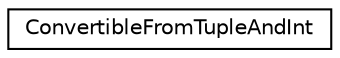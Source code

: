 digraph "Graphical Class Hierarchy"
{
  edge [fontname="Helvetica",fontsize="10",labelfontname="Helvetica",labelfontsize="10"];
  node [fontname="Helvetica",fontsize="10",shape=record];
  rankdir="LR";
  Node0 [label="ConvertibleFromTupleAndInt",height=0.2,width=0.4,color="black", fillcolor="white", style="filled",URL="$struct_convertible_from_tuple_and_int.html"];
}
